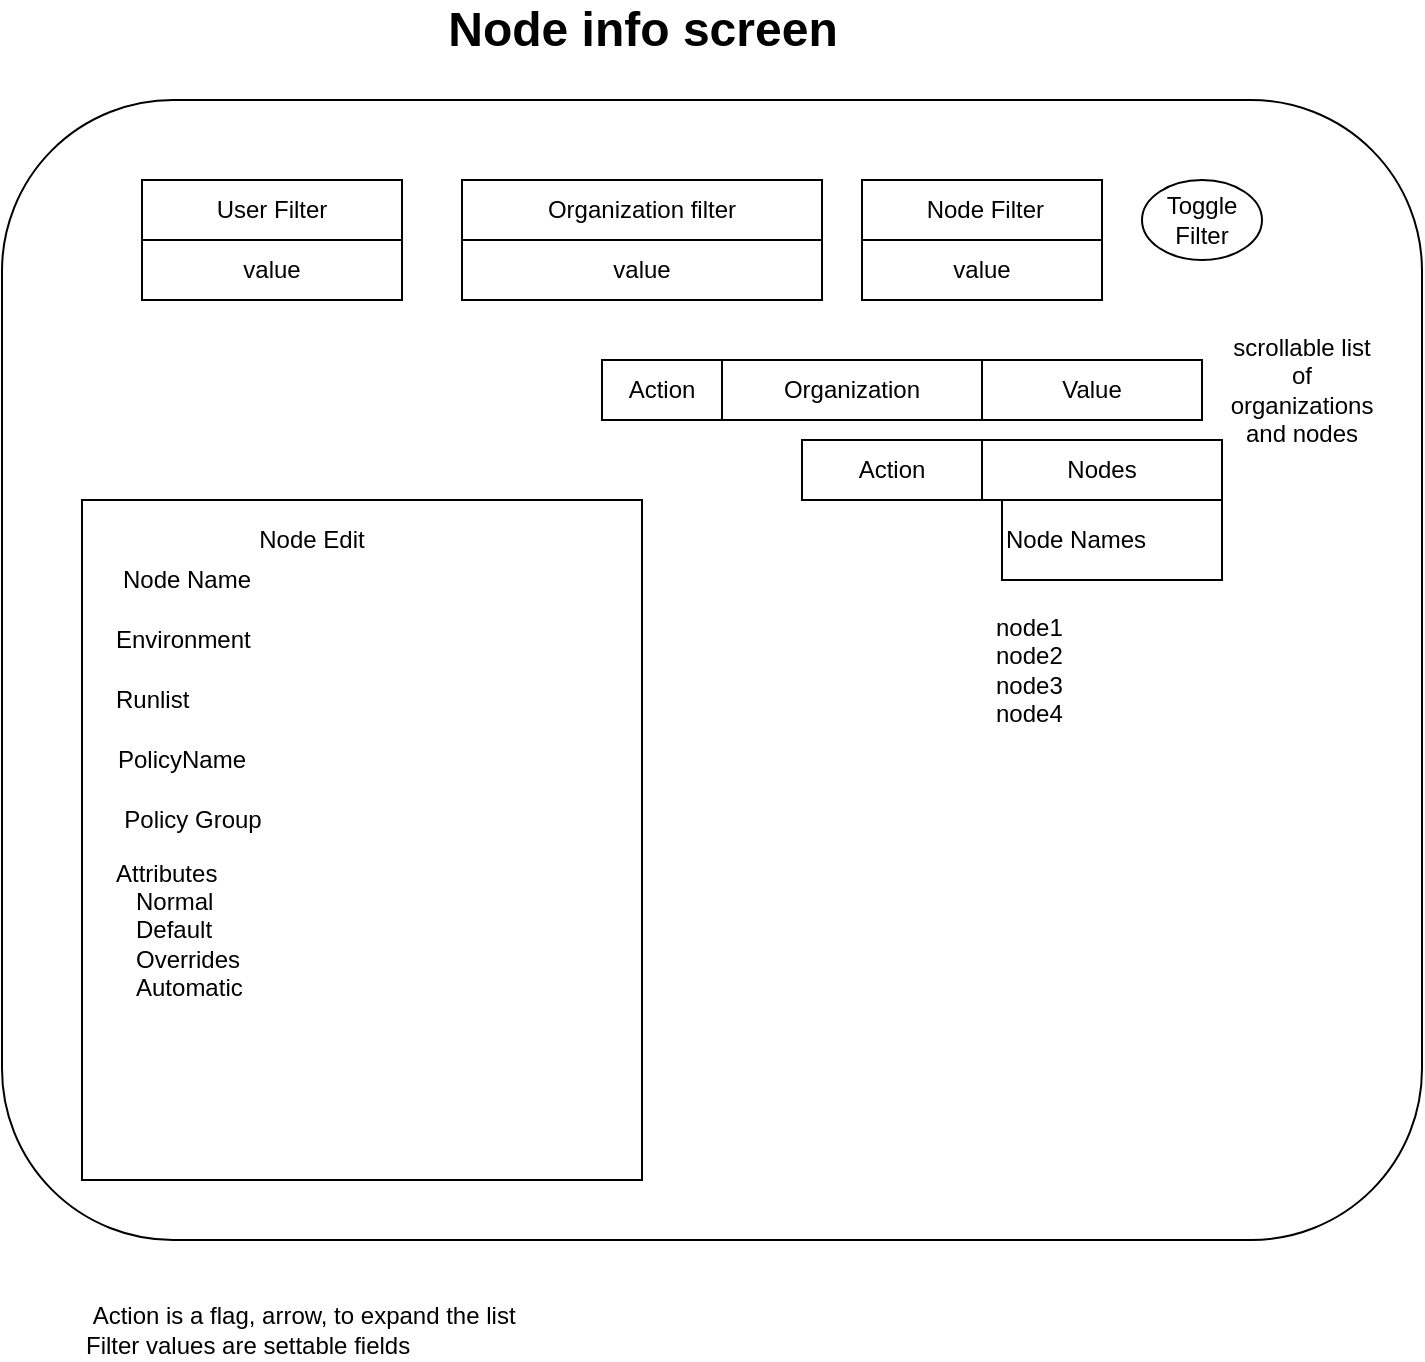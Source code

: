 <mxfile version="12.9.9" type="device"><diagram id="Z_fzMT1yCrM36MjouhDq" name="Page-1"><mxGraphModel dx="1106" dy="783" grid="1" gridSize="10" guides="1" tooltips="1" connect="1" arrows="1" fold="1" page="1" pageScale="1" pageWidth="850" pageHeight="1100" math="0" shadow="0"><root><mxCell id="0"/><mxCell id="1" parent="0"/><mxCell id="EOpY_9aHO5vQIGAxYeQB-1" value="" style="rounded=1;whiteSpace=wrap;html=1;" parent="1" vertex="1"><mxGeometry x="80" y="70" width="710" height="570" as="geometry"/></mxCell><mxCell id="EOpY_9aHO5vQIGAxYeQB-2" value="User Filter" style="rounded=0;whiteSpace=wrap;html=1;" parent="1" vertex="1"><mxGeometry x="150" y="110" width="130" height="30" as="geometry"/></mxCell><mxCell id="EOpY_9aHO5vQIGAxYeQB-3" value="Organization filter" style="rounded=0;whiteSpace=wrap;html=1;" parent="1" vertex="1"><mxGeometry x="310" y="110" width="180" height="30" as="geometry"/></mxCell><mxCell id="EOpY_9aHO5vQIGAxYeQB-4" value="Organization" style="rounded=0;whiteSpace=wrap;html=1;" parent="1" vertex="1"><mxGeometry x="440" y="200" width="130" height="30" as="geometry"/></mxCell><mxCell id="EOpY_9aHO5vQIGAxYeQB-6" value="Nodes" style="rounded=0;whiteSpace=wrap;html=1;" parent="1" vertex="1"><mxGeometry x="570" y="240" width="120" height="30" as="geometry"/></mxCell><mxCell id="EOpY_9aHO5vQIGAxYeQB-7" value="Action" style="rounded=0;whiteSpace=wrap;html=1;" parent="1" vertex="1"><mxGeometry x="380" y="200" width="60" height="30" as="geometry"/></mxCell><mxCell id="EOpY_9aHO5vQIGAxYeQB-8" value="Action" style="rounded=0;whiteSpace=wrap;html=1;" parent="1" vertex="1"><mxGeometry x="480" y="240" width="90" height="30" as="geometry"/></mxCell><mxCell id="EOpY_9aHO5vQIGAxYeQB-10" value="value" style="rounded=0;whiteSpace=wrap;html=1;" parent="1" vertex="1"><mxGeometry x="150" y="140" width="130" height="30" as="geometry"/></mxCell><mxCell id="EOpY_9aHO5vQIGAxYeQB-11" value="value" style="rounded=0;whiteSpace=wrap;html=1;" parent="1" vertex="1"><mxGeometry x="310" y="140" width="180" height="30" as="geometry"/></mxCell><mxCell id="EOpY_9aHO5vQIGAxYeQB-13" value="Value" style="rounded=0;whiteSpace=wrap;html=1;align=center;" parent="1" vertex="1"><mxGeometry x="570" y="200" width="110" height="30" as="geometry"/></mxCell><mxCell id="EOpY_9aHO5vQIGAxYeQB-15" value="&amp;nbsp;Action is a flag, arrow, to expand the list&lt;br&gt;Filter values are settable fields" style="text;html=1;align=left;verticalAlign=middle;resizable=0;points=[];autosize=1;" parent="1" vertex="1"><mxGeometry x="120" y="670" width="230" height="30" as="geometry"/></mxCell><mxCell id="EOpY_9aHO5vQIGAxYeQB-16" value="Node info screen" style="text;html=1;align=center;verticalAlign=middle;resizable=0;points=[];autosize=1;fontStyle=1;fontSize=24;" parent="1" vertex="1"><mxGeometry x="295" y="20" width="210" height="30" as="geometry"/></mxCell><mxCell id="po8rnxwvkB0EC8F2iXQ7-1" value="&amp;nbsp;Node Filter" style="rounded=0;whiteSpace=wrap;html=1;" parent="1" vertex="1"><mxGeometry x="510" y="110" width="120" height="30" as="geometry"/></mxCell><mxCell id="po8rnxwvkB0EC8F2iXQ7-2" value="value" style="rounded=0;whiteSpace=wrap;html=1;" parent="1" vertex="1"><mxGeometry x="510" y="140" width="120" height="30" as="geometry"/></mxCell><mxCell id="6LWYTDKU9sKWIWAWzaRQ-4" value="" style="rounded=0;whiteSpace=wrap;html=1;align=left;" parent="1" vertex="1"><mxGeometry x="120" y="270" width="280" height="340" as="geometry"/></mxCell><mxCell id="6LWYTDKU9sKWIWAWzaRQ-5" value="Node Edit" style="text;html=1;strokeColor=none;fillColor=none;align=center;verticalAlign=middle;whiteSpace=wrap;rounded=0;" parent="1" vertex="1"><mxGeometry x="200" y="280" width="70" height="20" as="geometry"/></mxCell><mxCell id="6LWYTDKU9sKWIWAWzaRQ-6" value="Environment" style="text;html=1;strokeColor=none;fillColor=none;align=left;verticalAlign=middle;whiteSpace=wrap;rounded=0;" parent="1" vertex="1"><mxGeometry x="135" y="330" width="85" height="20" as="geometry"/></mxCell><mxCell id="6LWYTDKU9sKWIWAWzaRQ-7" value="Runlist" style="text;html=1;strokeColor=none;fillColor=none;align=left;verticalAlign=middle;whiteSpace=wrap;rounded=0;" parent="1" vertex="1"><mxGeometry x="135" y="360" width="80" height="20" as="geometry"/></mxCell><mxCell id="6LWYTDKU9sKWIWAWzaRQ-8" value="Attributes&lt;br&gt;&amp;nbsp; &amp;nbsp;Normal&lt;br&gt;&amp;nbsp; &amp;nbsp;Default&lt;br&gt;&amp;nbsp; &amp;nbsp;Overrides&lt;br&gt;&amp;nbsp; &amp;nbsp;Automatic" style="text;html=1;strokeColor=none;fillColor=none;align=left;verticalAlign=middle;whiteSpace=wrap;rounded=0;" parent="1" vertex="1"><mxGeometry x="135" y="450" width="80" height="70" as="geometry"/></mxCell><mxCell id="6LWYTDKU9sKWIWAWzaRQ-14" value="scrollable list of organizations and nodes" style="text;html=1;strokeColor=none;fillColor=none;align=center;verticalAlign=middle;whiteSpace=wrap;rounded=0;" parent="1" vertex="1"><mxGeometry x="710" y="205" width="40" height="20" as="geometry"/></mxCell><mxCell id="6LWYTDKU9sKWIWAWzaRQ-15" value="Node Names" style="rounded=0;whiteSpace=wrap;html=1;align=left;" parent="1" vertex="1"><mxGeometry x="580" y="270" width="110" height="40" as="geometry"/></mxCell><mxCell id="k1ZWjNoba7B-MIhmwWCo-1" value="node1&lt;br&gt;node2&lt;br&gt;node3&lt;br&gt;node4" style="text;html=1;strokeColor=none;fillColor=none;align=left;verticalAlign=middle;whiteSpace=wrap;rounded=0;" parent="1" vertex="1"><mxGeometry x="575" y="330" width="125" height="50" as="geometry"/></mxCell><mxCell id="k1ZWjNoba7B-MIhmwWCo-3" value="PolicyName" style="text;html=1;strokeColor=none;fillColor=none;align=center;verticalAlign=middle;whiteSpace=wrap;rounded=0;" parent="1" vertex="1"><mxGeometry x="150" y="390" width="40" height="20" as="geometry"/></mxCell><mxCell id="k1ZWjNoba7B-MIhmwWCo-8" value="Policy Group" style="text;html=1;strokeColor=none;fillColor=none;align=center;verticalAlign=middle;whiteSpace=wrap;rounded=0;" parent="1" vertex="1"><mxGeometry x="132.5" y="420" width="85" height="20" as="geometry"/></mxCell><mxCell id="k1ZWjNoba7B-MIhmwWCo-9" value="Node Name" style="text;html=1;strokeColor=none;fillColor=none;align=center;verticalAlign=middle;whiteSpace=wrap;rounded=0;" parent="1" vertex="1"><mxGeometry x="130" y="300" width="85" height="20" as="geometry"/></mxCell><mxCell id="oGw-G253997Nr912vGii-1" value="Toggle Filter" style="ellipse;whiteSpace=wrap;html=1;" vertex="1" parent="1"><mxGeometry x="650" y="110" width="60" height="40" as="geometry"/></mxCell></root></mxGraphModel></diagram></mxfile>